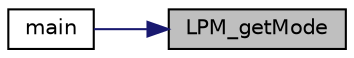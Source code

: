 digraph "LPM_getMode"
{
 // INTERACTIVE_SVG=YES
 // LATEX_PDF_SIZE
  edge [fontname="Helvetica",fontsize="10",labelfontname="Helvetica",labelfontsize="10"];
  node [fontname="Helvetica",fontsize="10",shape=record];
  rankdir="RL";
  Node1 [label="LPM_getMode",height=0.2,width=0.4,color="black", fillcolor="grey75", style="filled", fontcolor="black",tooltip="Get the current low power mode."];
  Node1 -> Node2 [dir="back",color="midnightblue",fontsize="10",style="solid",fontname="Helvetica"];
  Node2 [label="main",height=0.2,width=0.4,color="black", fillcolor="white", style="filled",URL="$d0/d29/main_8c.html#a840291bc02cba5474a4cb46a9b9566fe",tooltip="The application entry point."];
}
